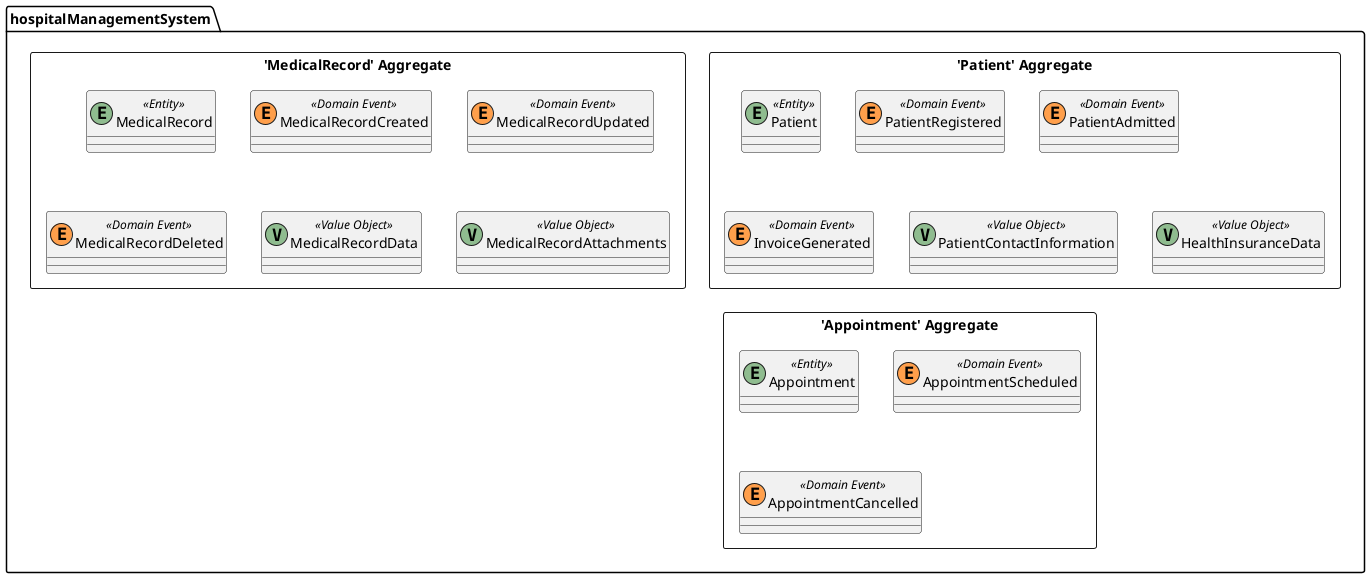 @startuml

skinparam componentStyle uml2

package hospitalManagementSystem {
	package "'Patient' Aggregate" <<Rectangle>> {
		class Patient <<(E,DarkSeaGreen) Entity>> {
		}
		class PatientRegistered <<(E,#ff9f4b) Domain Event>> {
		}
		class PatientAdmitted <<(E,#ff9f4b) Domain Event>> {
		}
		class InvoiceGenerated <<(E,#ff9f4b) Domain Event>> {
		}
		class PatientContactInformation <<(V,DarkSeaGreen) Value Object>> {
		}
		class HealthInsuranceData <<(V,DarkSeaGreen) Value Object>> {
		}
	}
	package "'MedicalRecord' Aggregate" <<Rectangle>> {
		class MedicalRecord <<(E,DarkSeaGreen) Entity>> {
		}
		class MedicalRecordCreated <<(E,#ff9f4b) Domain Event>> {
		}
		class MedicalRecordUpdated <<(E,#ff9f4b) Domain Event>> {
		}
		class MedicalRecordDeleted <<(E,#ff9f4b) Domain Event>> {
		}
		class MedicalRecordData <<(V,DarkSeaGreen) Value Object>> {
		}
		class MedicalRecordAttachments <<(V,DarkSeaGreen) Value Object>> {
		}
	}
	package "'Appointment' Aggregate" <<Rectangle>> {
		class Appointment <<(E,DarkSeaGreen) Entity>> {
		}
		class AppointmentScheduled <<(E,#ff9f4b) Domain Event>> {
		}
		class AppointmentCancelled <<(E,#ff9f4b) Domain Event>> {
		}
	}
}


@enduml
